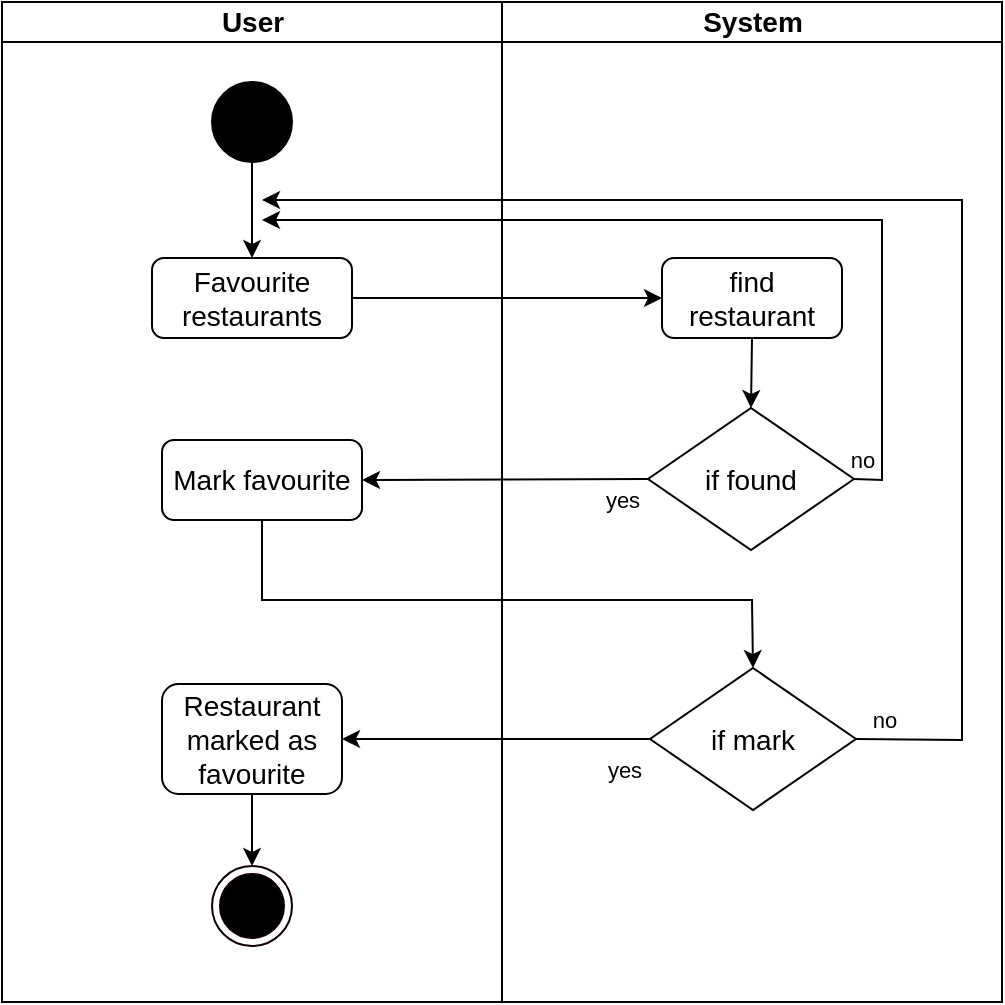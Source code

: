 <mxfile version="22.0.6" type="device">
  <diagram name="Page-1" id="TUuK_z1TODneTFZ7jnLf">
    <mxGraphModel dx="863" dy="433" grid="1" gridSize="10" guides="1" tooltips="1" connect="1" arrows="1" fold="1" page="1" pageScale="1" pageWidth="850" pageHeight="1100" math="0" shadow="0">
      <root>
        <mxCell id="0" />
        <mxCell id="1" parent="0" />
        <mxCell id="OzavWiV9OdfGLWeC7wIS-1" value="" style="swimlane;html=1;childLayout=stackLayout;startSize=0;rounded=0;shadow=0;comic=0;labelBackgroundColor=none;strokeWidth=1;fontFamily=Verdana;fontSize=12;align=center;" parent="1" vertex="1">
          <mxGeometry x="40" y="21" width="500" height="500" as="geometry">
            <mxRectangle x="40" y="20" width="70" height="30" as="alternateBounds" />
          </mxGeometry>
        </mxCell>
        <mxCell id="OzavWiV9OdfGLWeC7wIS-2" value="&lt;font style=&quot;font-size: 14px;&quot;&gt;User&lt;/font&gt;" style="swimlane;html=1;startSize=20;" parent="OzavWiV9OdfGLWeC7wIS-1" vertex="1">
          <mxGeometry width="250" height="500" as="geometry">
            <mxRectangle y="20" width="40" height="970" as="alternateBounds" />
          </mxGeometry>
        </mxCell>
        <mxCell id="OzavWiV9OdfGLWeC7wIS-3" value="" style="ellipse;whiteSpace=wrap;html=1;rounded=0;shadow=0;comic=0;labelBackgroundColor=none;strokeWidth=1;fillColor=#000000;fontFamily=Verdana;fontSize=12;align=center;" parent="OzavWiV9OdfGLWeC7wIS-2" vertex="1">
          <mxGeometry x="105" y="40" width="40" height="40" as="geometry" />
        </mxCell>
        <mxCell id="OzavWiV9OdfGLWeC7wIS-5" value="&lt;font style=&quot;font-size: 14px;&quot;&gt;Favourite restaurants&lt;/font&gt;" style="rounded=1;whiteSpace=wrap;html=1;" parent="OzavWiV9OdfGLWeC7wIS-2" vertex="1">
          <mxGeometry x="75" y="128" width="100" height="40" as="geometry" />
        </mxCell>
        <mxCell id="OzavWiV9OdfGLWeC7wIS-6" value="" style="endArrow=classic;html=1;rounded=0;exitX=0.5;exitY=1;exitDx=0;exitDy=0;entryX=0.5;entryY=0;entryDx=0;entryDy=0;" parent="OzavWiV9OdfGLWeC7wIS-2" source="OzavWiV9OdfGLWeC7wIS-3" target="OzavWiV9OdfGLWeC7wIS-5" edge="1">
          <mxGeometry width="50" height="50" relative="1" as="geometry">
            <mxPoint x="360" y="300" as="sourcePoint" />
            <mxPoint x="410" y="250" as="targetPoint" />
          </mxGeometry>
        </mxCell>
        <mxCell id="OzavWiV9OdfGLWeC7wIS-4" value="" style="ellipse;html=1;shape=endState;fillColor=#000000;strokeColor=#0F0000;" parent="OzavWiV9OdfGLWeC7wIS-2" vertex="1">
          <mxGeometry x="105" y="432" width="40" height="40" as="geometry" />
        </mxCell>
        <mxCell id="8qBxuZVfWUz4ZcnqxZRa-7" value="" style="endArrow=classic;html=1;rounded=0;exitX=0.5;exitY=1;exitDx=0;exitDy=0;entryX=0.5;entryY=0;entryDx=0;entryDy=0;" parent="OzavWiV9OdfGLWeC7wIS-2" source="E52GenuPR0HvQd338yZz-15" target="OzavWiV9OdfGLWeC7wIS-4" edge="1">
          <mxGeometry width="50" height="50" relative="1" as="geometry">
            <mxPoint x="125.0" y="489" as="sourcePoint" />
            <mxPoint x="650" y="694" as="targetPoint" />
          </mxGeometry>
        </mxCell>
        <mxCell id="E52GenuPR0HvQd338yZz-15" value="&lt;font style=&quot;font-size: 14px;&quot;&gt;Restaurant marked as favourite&lt;/font&gt;" style="rounded=1;whiteSpace=wrap;html=1;" parent="OzavWiV9OdfGLWeC7wIS-2" vertex="1">
          <mxGeometry x="80" y="341" width="90" height="55" as="geometry" />
        </mxCell>
        <mxCell id="gI9Cqu3KJDy3513o_Tue-8" value="&lt;font style=&quot;font-size: 14px;&quot;&gt;Mark favourite&lt;/font&gt;" style="rounded=1;whiteSpace=wrap;html=1;" vertex="1" parent="OzavWiV9OdfGLWeC7wIS-2">
          <mxGeometry x="80" y="219" width="100" height="40" as="geometry" />
        </mxCell>
        <mxCell id="OzavWiV9OdfGLWeC7wIS-10" value="&lt;font style=&quot;font-size: 14px;&quot;&gt;System&lt;/font&gt;" style="swimlane;html=1;startSize=20;" parent="OzavWiV9OdfGLWeC7wIS-1" vertex="1">
          <mxGeometry x="250" width="250" height="500" as="geometry" />
        </mxCell>
        <mxCell id="OzavWiV9OdfGLWeC7wIS-12" value="&lt;font style=&quot;font-size: 14px;&quot;&gt;if found&lt;/font&gt;" style="rhombus;whiteSpace=wrap;html=1;" parent="OzavWiV9OdfGLWeC7wIS-10" vertex="1">
          <mxGeometry x="73" y="203" width="103" height="71" as="geometry" />
        </mxCell>
        <mxCell id="dHQx1IV8ueyIYqK32sHI-1" value="&lt;span style=&quot;font-size: 14px;&quot;&gt;find restaurant&lt;/span&gt;" style="rounded=1;whiteSpace=wrap;html=1;" parent="OzavWiV9OdfGLWeC7wIS-10" vertex="1">
          <mxGeometry x="80" y="128" width="90" height="40" as="geometry" />
        </mxCell>
        <mxCell id="dHQx1IV8ueyIYqK32sHI-2" value="" style="endArrow=classic;html=1;rounded=0;exitX=0.5;exitY=1;exitDx=0;exitDy=0;entryX=0.5;entryY=0;entryDx=0;entryDy=0;" parent="OzavWiV9OdfGLWeC7wIS-10" source="dHQx1IV8ueyIYqK32sHI-1" target="OzavWiV9OdfGLWeC7wIS-12" edge="1">
          <mxGeometry x="-0.5" y="10" width="50" height="50" relative="1" as="geometry">
            <mxPoint x="-70" y="230" as="sourcePoint" />
            <mxPoint x="90" y="230" as="targetPoint" />
            <mxPoint as="offset" />
          </mxGeometry>
        </mxCell>
        <mxCell id="gI9Cqu3KJDy3513o_Tue-4" value="&lt;font style=&quot;font-size: 14px;&quot;&gt;if mark&lt;/font&gt;" style="rhombus;whiteSpace=wrap;html=1;" vertex="1" parent="OzavWiV9OdfGLWeC7wIS-10">
          <mxGeometry x="74" y="333" width="103" height="71" as="geometry" />
        </mxCell>
        <mxCell id="gI9Cqu3KJDy3513o_Tue-2" value="" style="endArrow=classic;html=1;rounded=0;exitX=1;exitY=0.5;exitDx=0;exitDy=0;entryX=0;entryY=0.5;entryDx=0;entryDy=0;" edge="1" parent="OzavWiV9OdfGLWeC7wIS-1" target="dHQx1IV8ueyIYqK32sHI-1" source="OzavWiV9OdfGLWeC7wIS-5">
          <mxGeometry width="50" height="50" relative="1" as="geometry">
            <mxPoint x="135" y="90" as="sourcePoint" />
            <mxPoint x="375.0" y="99.0" as="targetPoint" />
          </mxGeometry>
        </mxCell>
        <mxCell id="gI9Cqu3KJDy3513o_Tue-7" value="yes" style="endArrow=classic;html=1;rounded=0;exitX=0;exitY=0.5;exitDx=0;exitDy=0;entryX=1;entryY=0.5;entryDx=0;entryDy=0;" edge="1" parent="OzavWiV9OdfGLWeC7wIS-1" source="gI9Cqu3KJDy3513o_Tue-4" target="E52GenuPR0HvQd338yZz-15">
          <mxGeometry x="-0.831" y="15" width="50" height="50" relative="1" as="geometry">
            <mxPoint x="385" y="284" as="sourcePoint" />
            <mxPoint x="385" y="343" as="targetPoint" />
            <mxPoint as="offset" />
          </mxGeometry>
        </mxCell>
        <mxCell id="gI9Cqu3KJDy3513o_Tue-5" value="yes" style="endArrow=classic;html=1;rounded=0;exitX=0;exitY=0.5;exitDx=0;exitDy=0;entryX=1;entryY=0.5;entryDx=0;entryDy=0;" edge="1" parent="OzavWiV9OdfGLWeC7wIS-1" source="OzavWiV9OdfGLWeC7wIS-12" target="gI9Cqu3KJDy3513o_Tue-8">
          <mxGeometry x="-0.818" y="10" width="50" height="50" relative="1" as="geometry">
            <mxPoint x="185" y="158" as="sourcePoint" />
            <mxPoint x="340" y="158" as="targetPoint" />
            <mxPoint as="offset" />
          </mxGeometry>
        </mxCell>
        <mxCell id="gI9Cqu3KJDy3513o_Tue-9" value="" style="endArrow=classic;html=1;rounded=0;exitX=0.5;exitY=1;exitDx=0;exitDy=0;entryX=0.5;entryY=0;entryDx=0;entryDy=0;" edge="1" parent="OzavWiV9OdfGLWeC7wIS-1" source="gI9Cqu3KJDy3513o_Tue-8" target="gI9Cqu3KJDy3513o_Tue-4">
          <mxGeometry x="-0.818" y="10" width="50" height="50" relative="1" as="geometry">
            <mxPoint x="333" y="249" as="sourcePoint" />
            <mxPoint x="130" y="299" as="targetPoint" />
            <mxPoint as="offset" />
            <Array as="points">
              <mxPoint x="130" y="299" />
              <mxPoint x="375" y="299" />
            </Array>
          </mxGeometry>
        </mxCell>
        <mxCell id="gI9Cqu3KJDy3513o_Tue-3" value="no" style="endArrow=classic;html=1;rounded=0;exitX=1;exitY=0.5;exitDx=0;exitDy=0;" edge="1" parent="1" source="OzavWiV9OdfGLWeC7wIS-12">
          <mxGeometry x="-0.984" y="10" width="50" height="50" relative="1" as="geometry">
            <mxPoint x="225" y="168" as="sourcePoint" />
            <mxPoint x="170" y="130" as="targetPoint" />
            <Array as="points">
              <mxPoint x="480" y="260" />
              <mxPoint x="480" y="130" />
            </Array>
            <mxPoint as="offset" />
          </mxGeometry>
        </mxCell>
        <mxCell id="gI9Cqu3KJDy3513o_Tue-6" value="no" style="endArrow=classic;html=1;rounded=0;exitX=1;exitY=0.5;exitDx=0;exitDy=0;" edge="1" parent="1" source="gI9Cqu3KJDy3513o_Tue-4">
          <mxGeometry x="-0.959" y="10" width="50" height="50" relative="1" as="geometry">
            <mxPoint x="425" y="305" as="sourcePoint" />
            <mxPoint x="170" y="120" as="targetPoint" />
            <mxPoint as="offset" />
            <Array as="points">
              <mxPoint x="520" y="390" />
              <mxPoint x="520" y="120" />
            </Array>
          </mxGeometry>
        </mxCell>
      </root>
    </mxGraphModel>
  </diagram>
</mxfile>
